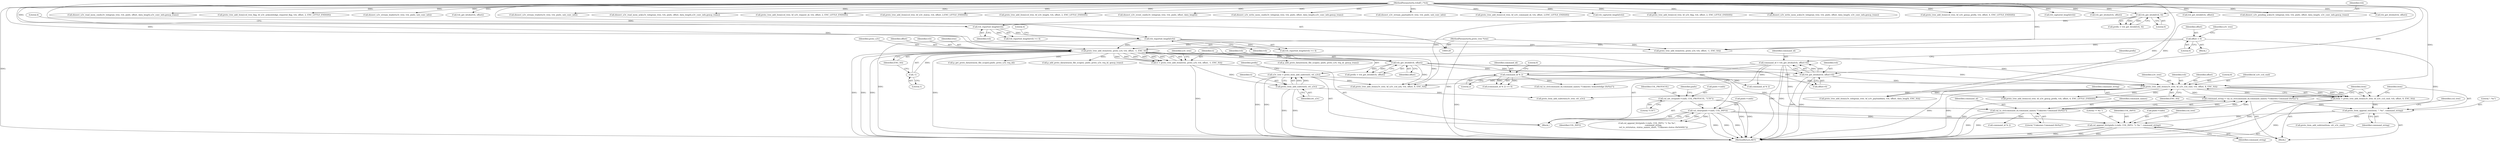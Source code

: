 digraph "0_wireshark_2cb5985bf47bdc8bea78d28483ed224abdd33dc6@pointer" {
"1000428" [label="(Call,col_append_fstr(pinfo->cinfo, COL_INFO, \"> %s \", command_string))"];
"1000323" [label="(Call,col_clear(pinfo->cinfo, COL_INFO))"];
"1000317" [label="(Call,col_set_str(pinfo->cinfo, COL_PROTOCOL, \"U3V\"))"];
"1000385" [label="(Call,proto_item_append_text(item, \": %s\", command_string))"];
"1000376" [label="(Call,item = proto_tree_add_item(u3v_tree, hf_u3v_ccd_cmd, tvb, offset, 8, ENC_NA))"];
"1000378" [label="(Call,proto_tree_add_item(u3v_tree, hf_u3v_ccd_cmd, tvb, offset, 8, ENC_NA))"];
"1000338" [label="(Call,u3v_tree = proto_item_add_subtree(ti, ett_u3v))"];
"1000340" [label="(Call,proto_item_add_subtree(ti, ett_u3v))"];
"1000328" [label="(Call,ti = proto_tree_add_item(tree, proto_u3v, tvb, offset, -1, ENC_NA))"];
"1000330" [label="(Call,proto_tree_add_item(tree, proto_u3v, tvb, offset, -1, ENC_NA))"];
"1000131" [label="(MethodParameterIn,proto_tree *tree)"];
"1000265" [label="(Call,tvb_reported_length(tvb))"];
"1000247" [label="(Call,tvb_reported_length(tvb))"];
"1000241" [label="(Call,tvb_get_letohl(tvb, 0))"];
"1000129" [label="(MethodParameterIn,tvbuff_t *tvb)"];
"1000135" [label="(Call,offset = 0)"];
"1000335" [label="(Call,-1)"];
"1000350" [label="(Call,tvb_get_letohs(tvb, offset+6))"];
"1000345" [label="(Call,tvb_get_letohl(tvb, offset))"];
"1000370" [label="(Call,command_string = val_to_str(command_id,command_names,\"Unknown Command (0x%x)\"))"];
"1000372" [label="(Call,val_to_str(command_id,command_names,\"Unknown Command (0x%x)\"))"];
"1000348" [label="(Call,command_id = tvb_get_letohs(tvb, offset+6))"];
"1000365" [label="(Call,command_id % 2)"];
"1000249" [label="(Literal,4)"];
"1000365" [label="(Call,command_id % 2)"];
"1000265" [label="(Call,tvb_reported_length(tvb))"];
"1000382" [label="(Identifier,offset)"];
"1000391" [label="(Call,proto_item_add_subtree(item, ett_u3v_cmd))"];
"1000834" [label="(MethodReturn,RET)"];
"1000243" [label="(Literal,0)"];
"1000340" [label="(Call,proto_item_add_subtree(ti, ett_u3v))"];
"1000371" [label="(Identifier,command_string)"];
"1000375" [label="(Literal,\"Unknown Command (0x%x)\")"];
"1000449" [label="(Call,val_to_str(command_id,command_names,\"Unknown Acknowledge (0x%x)\"))"];
"1000376" [label="(Call,item = proto_tree_add_item(u3v_tree, hf_u3v_ccd_cmd, tvb, offset, 8, ENC_NA))"];
"1000137" [label="(Literal,0)"];
"1000131" [label="(MethodParameterIn,proto_tree *tree)"];
"1000345" [label="(Call,tvb_get_letohl(tvb, offset))"];
"1000383" [label="(Literal,8)"];
"1000675" [label="(Call,dissect_u3v_read_mem_cmd(u3v_telegram_tree, tvb, pinfo, offset, data_length,u3v_conv_info,gencp_trans))"];
"1000377" [label="(Identifier,item)"];
"1000352" [label="(Call,offset+6)"];
"1000336" [label="(Literal,1)"];
"1000330" [label="(Call,proto_tree_add_item(tree, proto_u3v, tvb, offset, -1, ENC_NA))"];
"1000433" [label="(Literal,\"> %s \")"];
"1000418" [label="(Call,proto_tree_add_item(ccd_tree_flag, hf_u3v_acknowledge_required_flag, tvb, offset, 2, ENC_LITTLE_ENDIAN))"];
"1000809" [label="(Call,dissect_u3v_stream_leader(u3v_tree, tvb, pinfo, usb_conv_info))"];
"1000530" [label="(Call,tvb_get_letohs(tvb, offset))"];
"1000455" [label="(Call,proto_tree_add_item(u3v_tree, hf_u3v_ccd_ack, tvb, offset, 8, ENC_NA))"];
"1000359" [label="(Identifier,prefix)"];
"1000136" [label="(Identifier,offset)"];
"1000266" [label="(Identifier,tvb)"];
"1000816" [label="(Call,dissect_u3v_stream_trailer(u3v_tree, tvb, pinfo, usb_conv_info))"];
"1000323" [label="(Call,col_clear(pinfo->cinfo, COL_INFO))"];
"1000708" [label="(Call,dissect_u3v_read_mem_ack(u3v_telegram_tree, tvb, pinfo, offset, data_length,u3v_conv_info,gencp_trans))"];
"1000428" [label="(Call,col_append_fstr(pinfo->cinfo, COL_INFO, \"> %s \", command_string))"];
"1000432" [label="(Identifier,COL_INFO)"];
"1000346" [label="(Identifier,tvb)"];
"1000536" [label="(Call,proto_tree_add_item(ccd_tree, hf_u3v_request_id, tvb, offset, 2, ENC_LITTLE_ENDIAN))"];
"1000322" [label="(Literal,\"U3V\")"];
"1000434" [label="(Identifier,command_string)"];
"1000370" [label="(Call,command_string = val_to_str(command_id,command_names,\"Unknown Command (0x%x)\"))"];
"1000349" [label="(Identifier,command_id)"];
"1000366" [label="(Identifier,command_id)"];
"1000246" [label="(Call,tvb_reported_length(tvb) >= 4)"];
"1000481" [label="(Call,proto_tree_add_item(ccd_tree, hf_u3v_status, tvb, offset, 2,ENC_LITTLE_ENDIAN))"];
"1000344" [label="(Identifier,prefix)"];
"1000329" [label="(Identifier,ti)"];
"1000351" [label="(Identifier,tvb)"];
"1000521" [label="(Call,proto_tree_add_item(ccd_tree, hf_u3v_length, tvb, offset, 2, ENC_LITTLE_ENDIAN))"];
"1000386" [label="(Identifier,item)"];
"1000373" [label="(Identifier,command_id)"];
"1000140" [label="(Identifier,u3v_tree)"];
"1000695" [label="(Call,dissect_u3v_event_cmd(u3v_telegram_tree, tvb, pinfo, offset, data_length))"];
"1000324" [label="(Call,pinfo->cinfo)"];
"1000385" [label="(Call,proto_item_append_text(item, \": %s\", command_string))"];
"1000685" [label="(Call,dissect_u3v_write_mem_cmd(u3v_telegram_tree, tvb, pinfo, offset, data_length,u3v_conv_info,gencp_trans))"];
"1000368" [label="(Literal,0)"];
"1000332" [label="(Identifier,proto_u3v)"];
"1000823" [label="(Call,dissect_u3v_stream_payload(u3v_tree, tvb, pinfo, usb_conv_info))"];
"1000264" [label="(Call,tvb_reported_length(tvb) >= 4)"];
"1000374" [label="(Identifier,command_names)"];
"1000325" [label="(Identifier,pinfo)"];
"1000380" [label="(Identifier,hf_u3v_ccd_cmd)"];
"1000133" [label="(Block,)"];
"1000511" [label="(Call,proto_tree_add_item(ccd_tree, hf_u3v_command_id, tvb, offset, 2,ENC_LITTLE_ENDIAN))"];
"1000379" [label="(Identifier,u3v_tree)"];
"1000328" [label="(Call,ti = proto_tree_add_item(tree, proto_u3v, tvb, offset, -1, ENC_NA))"];
"1000387" [label="(Literal,\": %s\")"];
"1000129" [label="(MethodParameterIn,tvbuff_t *tvb)"];
"1000342" [label="(Identifier,ett_u3v)"];
"1000830" [label="(Call,tvb_captured_length(tvb))"];
"1000406" [label="(Call,proto_tree_add_item(ccd_tree, hf_u3v_flag, tvb, offset, 2, ENC_LITTLE_ENDIAN))"];
"1000241" [label="(Call,tvb_get_letohl(tvb, 0))"];
"1000626" [label="(Call,p_add_proto_data(wmem_file_scope(), pinfo, proto_u3v, req_id, gencp_trans))"];
"1000335" [label="(Call,-1)"];
"1000239" [label="(Call,prefix = tvb_get_letohl(tvb, 0))"];
"1000718" [label="(Call,dissect_u3v_write_mem_ack(u3v_telegram_tree, tvb, pinfo, offset, data_length, u3v_conv_info,gencp_trans))"];
"1000348" [label="(Call,command_id = tvb_get_letohs(tvb, offset+6))"];
"1000334" [label="(Identifier,offset)"];
"1000317" [label="(Call,col_set_str(pinfo->cinfo, COL_PROTOCOL, \"U3V\"))"];
"1000442" [label="(Call,command_id % 2)"];
"1000364" [label="(Call,(command_id % 2) == 0)"];
"1000316" [label="(Block,)"];
"1000429" [label="(Call,pinfo->cinfo)"];
"1000248" [label="(Identifier,tvb)"];
"1000338" [label="(Call,u3v_tree = proto_item_add_subtree(ti, ett_u3v))"];
"1000327" [label="(Identifier,COL_INFO)"];
"1000496" [label="(Call,col_append_fstr(pinfo->cinfo, COL_INFO, \"< %s %s\",\n                    command_string,\n                    val_to_str(status, status_names_short, \"Unknown status (0x%04X)\")))"];
"1000781" [label="(Call,proto_tree_add_item(tree, proto_u3v, tvb, offset, -1, ENC_NA))"];
"1000343" [label="(Call,prefix = tvb_get_letohl(tvb, offset))"];
"1000471" [label="(Call,proto_tree_add_item(ccd_tree, hf_u3v_gencp_prefix, tvb, offset, 4, ENC_LITTLE_ENDIAN))"];
"1000247" [label="(Call,tvb_reported_length(tvb))"];
"1000638" [label="(Call,p_get_proto_data(wmem_file_scope(),pinfo, proto_u3v, req_id))"];
"1000563" [label="(Call,command_id % 2)"];
"1000394" [label="(Call,proto_tree_add_item(ccd_tree, hf_u3v_gencp_prefix, tvb, offset, 4, ENC_LITTLE_ENDIAN))"];
"1000796" [label="(Call,tvb_captured_length(tvb))"];
"1000267" [label="(Literal,4)"];
"1000242" [label="(Identifier,tvb)"];
"1000347" [label="(Identifier,offset)"];
"1000545" [label="(Call,tvb_get_letohs(tvb, offset))"];
"1000333" [label="(Identifier,tvb)"];
"1000369" [label="(Block,)"];
"1000512" [label="(Identifier,ccd_tree)"];
"1000135" [label="(Call,offset = 0)"];
"1000553" [label="(Call,proto_item_add_subtree(u3v_tree, ett_u3v))"];
"1000738" [label="(Call,proto_tree_add_item(u3v_telegram_tree, hf_u3v_payloaddata, tvb, offset, data_length, ENC_NA))"];
"1000388" [label="(Identifier,command_string)"];
"1000802" [label="(Call,tvb_get_letohl(tvb, offset))"];
"1000318" [label="(Call,pinfo->cinfo)"];
"1000728" [label="(Call,dissect_u3v_pending_ack(u3v_telegram_tree, tvb, pinfo, offset, data_length, u3v_conv_info,gencp_trans))"];
"1000390" [label="(Identifier,ccd_tree)"];
"1000367" [label="(Literal,2)"];
"1000339" [label="(Identifier,u3v_tree)"];
"1000350" [label="(Call,tvb_get_letohs(tvb, offset+6))"];
"1000378" [label="(Call,proto_tree_add_item(u3v_tree, hf_u3v_ccd_cmd, tvb, offset, 8, ENC_NA))"];
"1000596" [label="(Call,p_add_proto_data(wmem_file_scope(), pinfo, proto_u3v, req_id, gencp_trans))"];
"1000372" [label="(Call,val_to_str(command_id,command_names,\"Unknown Command (0x%x)\"))"];
"1000337" [label="(Identifier,ENC_NA)"];
"1000321" [label="(Identifier,COL_PROTOCOL)"];
"1000381" [label="(Identifier,tvb)"];
"1000341" [label="(Identifier,ti)"];
"1000384" [label="(Identifier,ENC_NA)"];
"1000331" [label="(Identifier,tree)"];
"1000490" [label="(Call,tvb_get_letohs(tvb, offset))"];
"1000428" -> "1000369"  [label="AST: "];
"1000428" -> "1000434"  [label="CFG: "];
"1000429" -> "1000428"  [label="AST: "];
"1000432" -> "1000428"  [label="AST: "];
"1000433" -> "1000428"  [label="AST: "];
"1000434" -> "1000428"  [label="AST: "];
"1000512" -> "1000428"  [label="CFG: "];
"1000428" -> "1000834"  [label="DDG: "];
"1000428" -> "1000834"  [label="DDG: "];
"1000428" -> "1000834"  [label="DDG: "];
"1000428" -> "1000834"  [label="DDG: "];
"1000323" -> "1000428"  [label="DDG: "];
"1000323" -> "1000428"  [label="DDG: "];
"1000385" -> "1000428"  [label="DDG: "];
"1000323" -> "1000316"  [label="AST: "];
"1000323" -> "1000327"  [label="CFG: "];
"1000324" -> "1000323"  [label="AST: "];
"1000327" -> "1000323"  [label="AST: "];
"1000329" -> "1000323"  [label="CFG: "];
"1000323" -> "1000834"  [label="DDG: "];
"1000323" -> "1000834"  [label="DDG: "];
"1000323" -> "1000834"  [label="DDG: "];
"1000317" -> "1000323"  [label="DDG: "];
"1000323" -> "1000496"  [label="DDG: "];
"1000323" -> "1000496"  [label="DDG: "];
"1000317" -> "1000316"  [label="AST: "];
"1000317" -> "1000322"  [label="CFG: "];
"1000318" -> "1000317"  [label="AST: "];
"1000321" -> "1000317"  [label="AST: "];
"1000322" -> "1000317"  [label="AST: "];
"1000325" -> "1000317"  [label="CFG: "];
"1000317" -> "1000834"  [label="DDG: "];
"1000317" -> "1000834"  [label="DDG: "];
"1000385" -> "1000369"  [label="AST: "];
"1000385" -> "1000388"  [label="CFG: "];
"1000386" -> "1000385"  [label="AST: "];
"1000387" -> "1000385"  [label="AST: "];
"1000388" -> "1000385"  [label="AST: "];
"1000390" -> "1000385"  [label="CFG: "];
"1000385" -> "1000834"  [label="DDG: "];
"1000376" -> "1000385"  [label="DDG: "];
"1000370" -> "1000385"  [label="DDG: "];
"1000385" -> "1000391"  [label="DDG: "];
"1000376" -> "1000369"  [label="AST: "];
"1000376" -> "1000378"  [label="CFG: "];
"1000377" -> "1000376"  [label="AST: "];
"1000378" -> "1000376"  [label="AST: "];
"1000386" -> "1000376"  [label="CFG: "];
"1000376" -> "1000834"  [label="DDG: "];
"1000378" -> "1000376"  [label="DDG: "];
"1000378" -> "1000376"  [label="DDG: "];
"1000378" -> "1000376"  [label="DDG: "];
"1000378" -> "1000376"  [label="DDG: "];
"1000378" -> "1000376"  [label="DDG: "];
"1000378" -> "1000376"  [label="DDG: "];
"1000378" -> "1000384"  [label="CFG: "];
"1000379" -> "1000378"  [label="AST: "];
"1000380" -> "1000378"  [label="AST: "];
"1000381" -> "1000378"  [label="AST: "];
"1000382" -> "1000378"  [label="AST: "];
"1000383" -> "1000378"  [label="AST: "];
"1000384" -> "1000378"  [label="AST: "];
"1000378" -> "1000834"  [label="DDG: "];
"1000378" -> "1000834"  [label="DDG: "];
"1000338" -> "1000378"  [label="DDG: "];
"1000350" -> "1000378"  [label="DDG: "];
"1000129" -> "1000378"  [label="DDG: "];
"1000345" -> "1000378"  [label="DDG: "];
"1000330" -> "1000378"  [label="DDG: "];
"1000378" -> "1000394"  [label="DDG: "];
"1000378" -> "1000394"  [label="DDG: "];
"1000378" -> "1000553"  [label="DDG: "];
"1000378" -> "1000738"  [label="DDG: "];
"1000338" -> "1000316"  [label="AST: "];
"1000338" -> "1000340"  [label="CFG: "];
"1000339" -> "1000338"  [label="AST: "];
"1000340" -> "1000338"  [label="AST: "];
"1000344" -> "1000338"  [label="CFG: "];
"1000338" -> "1000834"  [label="DDG: "];
"1000338" -> "1000834"  [label="DDG: "];
"1000340" -> "1000338"  [label="DDG: "];
"1000340" -> "1000338"  [label="DDG: "];
"1000338" -> "1000455"  [label="DDG: "];
"1000340" -> "1000342"  [label="CFG: "];
"1000341" -> "1000340"  [label="AST: "];
"1000342" -> "1000340"  [label="AST: "];
"1000340" -> "1000834"  [label="DDG: "];
"1000340" -> "1000834"  [label="DDG: "];
"1000328" -> "1000340"  [label="DDG: "];
"1000340" -> "1000553"  [label="DDG: "];
"1000328" -> "1000316"  [label="AST: "];
"1000328" -> "1000330"  [label="CFG: "];
"1000329" -> "1000328"  [label="AST: "];
"1000330" -> "1000328"  [label="AST: "];
"1000339" -> "1000328"  [label="CFG: "];
"1000328" -> "1000834"  [label="DDG: "];
"1000330" -> "1000328"  [label="DDG: "];
"1000330" -> "1000328"  [label="DDG: "];
"1000330" -> "1000328"  [label="DDG: "];
"1000330" -> "1000328"  [label="DDG: "];
"1000330" -> "1000328"  [label="DDG: "];
"1000330" -> "1000328"  [label="DDG: "];
"1000330" -> "1000337"  [label="CFG: "];
"1000331" -> "1000330"  [label="AST: "];
"1000332" -> "1000330"  [label="AST: "];
"1000333" -> "1000330"  [label="AST: "];
"1000334" -> "1000330"  [label="AST: "];
"1000335" -> "1000330"  [label="AST: "];
"1000337" -> "1000330"  [label="AST: "];
"1000330" -> "1000834"  [label="DDG: "];
"1000330" -> "1000834"  [label="DDG: "];
"1000330" -> "1000834"  [label="DDG: "];
"1000330" -> "1000834"  [label="DDG: "];
"1000131" -> "1000330"  [label="DDG: "];
"1000265" -> "1000330"  [label="DDG: "];
"1000129" -> "1000330"  [label="DDG: "];
"1000135" -> "1000330"  [label="DDG: "];
"1000335" -> "1000330"  [label="DDG: "];
"1000330" -> "1000345"  [label="DDG: "];
"1000330" -> "1000345"  [label="DDG: "];
"1000330" -> "1000455"  [label="DDG: "];
"1000330" -> "1000596"  [label="DDG: "];
"1000330" -> "1000626"  [label="DDG: "];
"1000330" -> "1000638"  [label="DDG: "];
"1000131" -> "1000128"  [label="AST: "];
"1000131" -> "1000834"  [label="DDG: "];
"1000131" -> "1000781"  [label="DDG: "];
"1000265" -> "1000264"  [label="AST: "];
"1000265" -> "1000266"  [label="CFG: "];
"1000266" -> "1000265"  [label="AST: "];
"1000267" -> "1000265"  [label="CFG: "];
"1000265" -> "1000834"  [label="DDG: "];
"1000265" -> "1000264"  [label="DDG: "];
"1000247" -> "1000265"  [label="DDG: "];
"1000129" -> "1000265"  [label="DDG: "];
"1000265" -> "1000781"  [label="DDG: "];
"1000247" -> "1000246"  [label="AST: "];
"1000247" -> "1000248"  [label="CFG: "];
"1000248" -> "1000247"  [label="AST: "];
"1000249" -> "1000247"  [label="CFG: "];
"1000247" -> "1000246"  [label="DDG: "];
"1000241" -> "1000247"  [label="DDG: "];
"1000129" -> "1000247"  [label="DDG: "];
"1000241" -> "1000239"  [label="AST: "];
"1000241" -> "1000243"  [label="CFG: "];
"1000242" -> "1000241"  [label="AST: "];
"1000243" -> "1000241"  [label="AST: "];
"1000239" -> "1000241"  [label="CFG: "];
"1000241" -> "1000239"  [label="DDG: "];
"1000241" -> "1000239"  [label="DDG: "];
"1000129" -> "1000241"  [label="DDG: "];
"1000129" -> "1000128"  [label="AST: "];
"1000129" -> "1000834"  [label="DDG: "];
"1000129" -> "1000345"  [label="DDG: "];
"1000129" -> "1000350"  [label="DDG: "];
"1000129" -> "1000394"  [label="DDG: "];
"1000129" -> "1000406"  [label="DDG: "];
"1000129" -> "1000418"  [label="DDG: "];
"1000129" -> "1000455"  [label="DDG: "];
"1000129" -> "1000471"  [label="DDG: "];
"1000129" -> "1000481"  [label="DDG: "];
"1000129" -> "1000490"  [label="DDG: "];
"1000129" -> "1000511"  [label="DDG: "];
"1000129" -> "1000521"  [label="DDG: "];
"1000129" -> "1000530"  [label="DDG: "];
"1000129" -> "1000536"  [label="DDG: "];
"1000129" -> "1000545"  [label="DDG: "];
"1000129" -> "1000675"  [label="DDG: "];
"1000129" -> "1000685"  [label="DDG: "];
"1000129" -> "1000695"  [label="DDG: "];
"1000129" -> "1000708"  [label="DDG: "];
"1000129" -> "1000718"  [label="DDG: "];
"1000129" -> "1000728"  [label="DDG: "];
"1000129" -> "1000738"  [label="DDG: "];
"1000129" -> "1000781"  [label="DDG: "];
"1000129" -> "1000796"  [label="DDG: "];
"1000129" -> "1000802"  [label="DDG: "];
"1000129" -> "1000809"  [label="DDG: "];
"1000129" -> "1000816"  [label="DDG: "];
"1000129" -> "1000823"  [label="DDG: "];
"1000129" -> "1000830"  [label="DDG: "];
"1000135" -> "1000133"  [label="AST: "];
"1000135" -> "1000137"  [label="CFG: "];
"1000136" -> "1000135"  [label="AST: "];
"1000137" -> "1000135"  [label="AST: "];
"1000140" -> "1000135"  [label="CFG: "];
"1000135" -> "1000834"  [label="DDG: "];
"1000135" -> "1000781"  [label="DDG: "];
"1000335" -> "1000336"  [label="CFG: "];
"1000336" -> "1000335"  [label="AST: "];
"1000337" -> "1000335"  [label="CFG: "];
"1000350" -> "1000348"  [label="AST: "];
"1000350" -> "1000352"  [label="CFG: "];
"1000351" -> "1000350"  [label="AST: "];
"1000352" -> "1000350"  [label="AST: "];
"1000348" -> "1000350"  [label="CFG: "];
"1000350" -> "1000834"  [label="DDG: "];
"1000350" -> "1000834"  [label="DDG: "];
"1000350" -> "1000348"  [label="DDG: "];
"1000350" -> "1000348"  [label="DDG: "];
"1000345" -> "1000350"  [label="DDG: "];
"1000345" -> "1000350"  [label="DDG: "];
"1000350" -> "1000455"  [label="DDG: "];
"1000345" -> "1000343"  [label="AST: "];
"1000345" -> "1000347"  [label="CFG: "];
"1000346" -> "1000345"  [label="AST: "];
"1000347" -> "1000345"  [label="AST: "];
"1000343" -> "1000345"  [label="CFG: "];
"1000345" -> "1000343"  [label="DDG: "];
"1000345" -> "1000343"  [label="DDG: "];
"1000345" -> "1000352"  [label="DDG: "];
"1000345" -> "1000455"  [label="DDG: "];
"1000370" -> "1000369"  [label="AST: "];
"1000370" -> "1000372"  [label="CFG: "];
"1000371" -> "1000370"  [label="AST: "];
"1000372" -> "1000370"  [label="AST: "];
"1000377" -> "1000370"  [label="CFG: "];
"1000370" -> "1000834"  [label="DDG: "];
"1000372" -> "1000370"  [label="DDG: "];
"1000372" -> "1000370"  [label="DDG: "];
"1000372" -> "1000370"  [label="DDG: "];
"1000372" -> "1000375"  [label="CFG: "];
"1000373" -> "1000372"  [label="AST: "];
"1000374" -> "1000372"  [label="AST: "];
"1000375" -> "1000372"  [label="AST: "];
"1000372" -> "1000834"  [label="DDG: "];
"1000372" -> "1000834"  [label="DDG: "];
"1000348" -> "1000372"  [label="DDG: "];
"1000365" -> "1000372"  [label="DDG: "];
"1000372" -> "1000563"  [label="DDG: "];
"1000348" -> "1000316"  [label="AST: "];
"1000349" -> "1000348"  [label="AST: "];
"1000359" -> "1000348"  [label="CFG: "];
"1000348" -> "1000834"  [label="DDG: "];
"1000348" -> "1000834"  [label="DDG: "];
"1000348" -> "1000365"  [label="DDG: "];
"1000348" -> "1000442"  [label="DDG: "];
"1000348" -> "1000449"  [label="DDG: "];
"1000365" -> "1000364"  [label="AST: "];
"1000365" -> "1000367"  [label="CFG: "];
"1000366" -> "1000365"  [label="AST: "];
"1000367" -> "1000365"  [label="AST: "];
"1000368" -> "1000365"  [label="CFG: "];
"1000365" -> "1000834"  [label="DDG: "];
"1000365" -> "1000364"  [label="DDG: "];
"1000365" -> "1000364"  [label="DDG: "];
"1000365" -> "1000442"  [label="DDG: "];
"1000365" -> "1000449"  [label="DDG: "];
}
